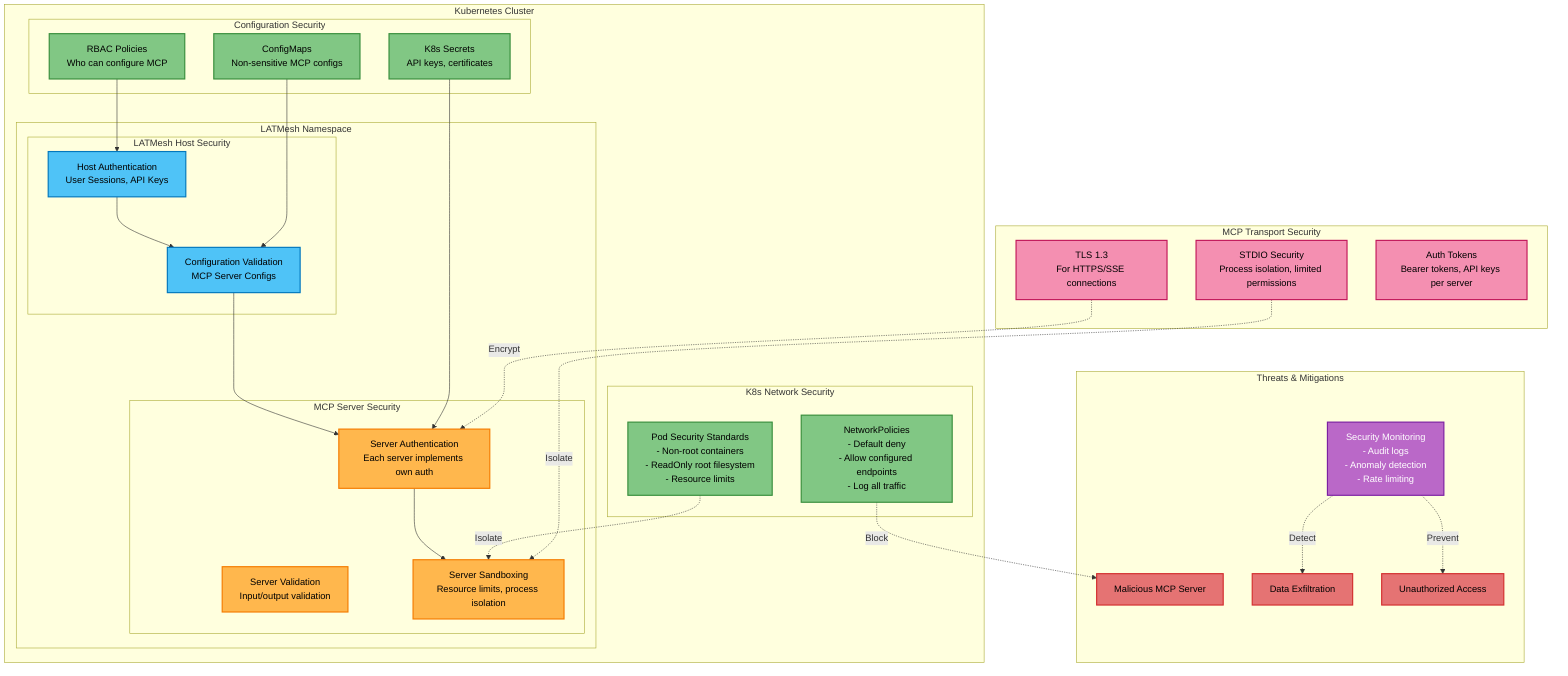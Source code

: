 graph TB
    subgraph "Kubernetes Cluster"
        subgraph "LATMesh Namespace"
            subgraph "LATMesh Host Security"
                HostAuth[Host Authentication<br/>User Sessions, API Keys]
                ConfigVal[Configuration Validation<br/>MCP Server Configs]
            end
            
            subgraph "MCP Server Security"
                ServerAuth[Server Authentication<br/>Each server implements own auth]
                ServerVal[Server Validation<br/>Input/output validation]
                ServerSandbox[Server Sandboxing<br/>Resource limits, process isolation]
            end
        end
        
        subgraph "K8s Network Security"
            NetPol[NetworkPolicies<br/>- Default deny<br/>- Allow configured endpoints<br/>- Log all traffic]
            PodSec[Pod Security Standards<br/>- Non-root containers<br/>- ReadOnly root filesystem<br/>- Resource limits]
        end
        
        subgraph "Configuration Security"
            Secrets[K8s Secrets<br/>API keys, certificates]
            ConfigMaps[ConfigMaps<br/>Non-sensitive MCP configs]
            RBAC[RBAC Policies<br/>Who can configure MCP]
        end
    end

    subgraph "MCP Transport Security"
        TLSConn[TLS 1.3<br/>For HTTPS/SSE connections]
        StdioSec[STDIO Security<br/>Process isolation, limited permissions]
        AuthTokens[Auth Tokens<br/>Bearer tokens, API keys per server]
    end

    subgraph "Threats & Mitigations"
        MaliciousServer[Malicious MCP Server]
        DataExfil[Data Exfiltration]
        UnauthorizedAccess[Unauthorized Access]
        
        Monitoring[Security Monitoring<br/>- Audit logs<br/>- Anomaly detection<br/>- Rate limiting]
    end

    %% Security Flow
    HostAuth --> ConfigVal
    ConfigVal --> ServerAuth
    ServerAuth --> ServerSandbox
    
    %% Network Security
    NetPol -.->|Block| MaliciousServer
    PodSec -.->|Isolate| ServerSandbox
    
    %% Configuration Security
    Secrets --> ServerAuth
    ConfigMaps --> ConfigVal
    RBAC --> HostAuth
    
    %% Transport Security
    TLSConn -.->|Encrypt| ServerAuth
    StdioSec -.->|Isolate| ServerSandbox
    
    %% Monitoring
    Monitoring -.->|Detect| DataExfil
    Monitoring -.->|Prevent| UnauthorizedAccess

    classDef host fill:#4fc3f7,stroke:#0277bd,stroke-width:2px,color:#000
    classDef server fill:#ffb74d,stroke:#f57c00,stroke-width:2px,color:#000
    classDef k8s fill:#81c784,stroke:#388e3c,stroke-width:2px,color:#000
    classDef transport fill:#f48fb1,stroke:#c2185b,stroke-width:2px,color:#000
    classDef threat fill:#e57373,stroke:#d32f2f,stroke-width:2px,color:#000
    classDef monitor fill:#ba68c8,stroke:#7b1fa2,stroke-width:2px,color:#fff

    class HostAuth,ConfigVal host
    class ServerAuth,ServerVal,ServerSandbox server
    class NetPol,PodSec,Secrets,ConfigMaps,RBAC k8s
    class TLSConn,StdioSec,AuthTokens transport
    class MaliciousServer,DataExfil,UnauthorizedAccess threat
    class Monitoring monitor